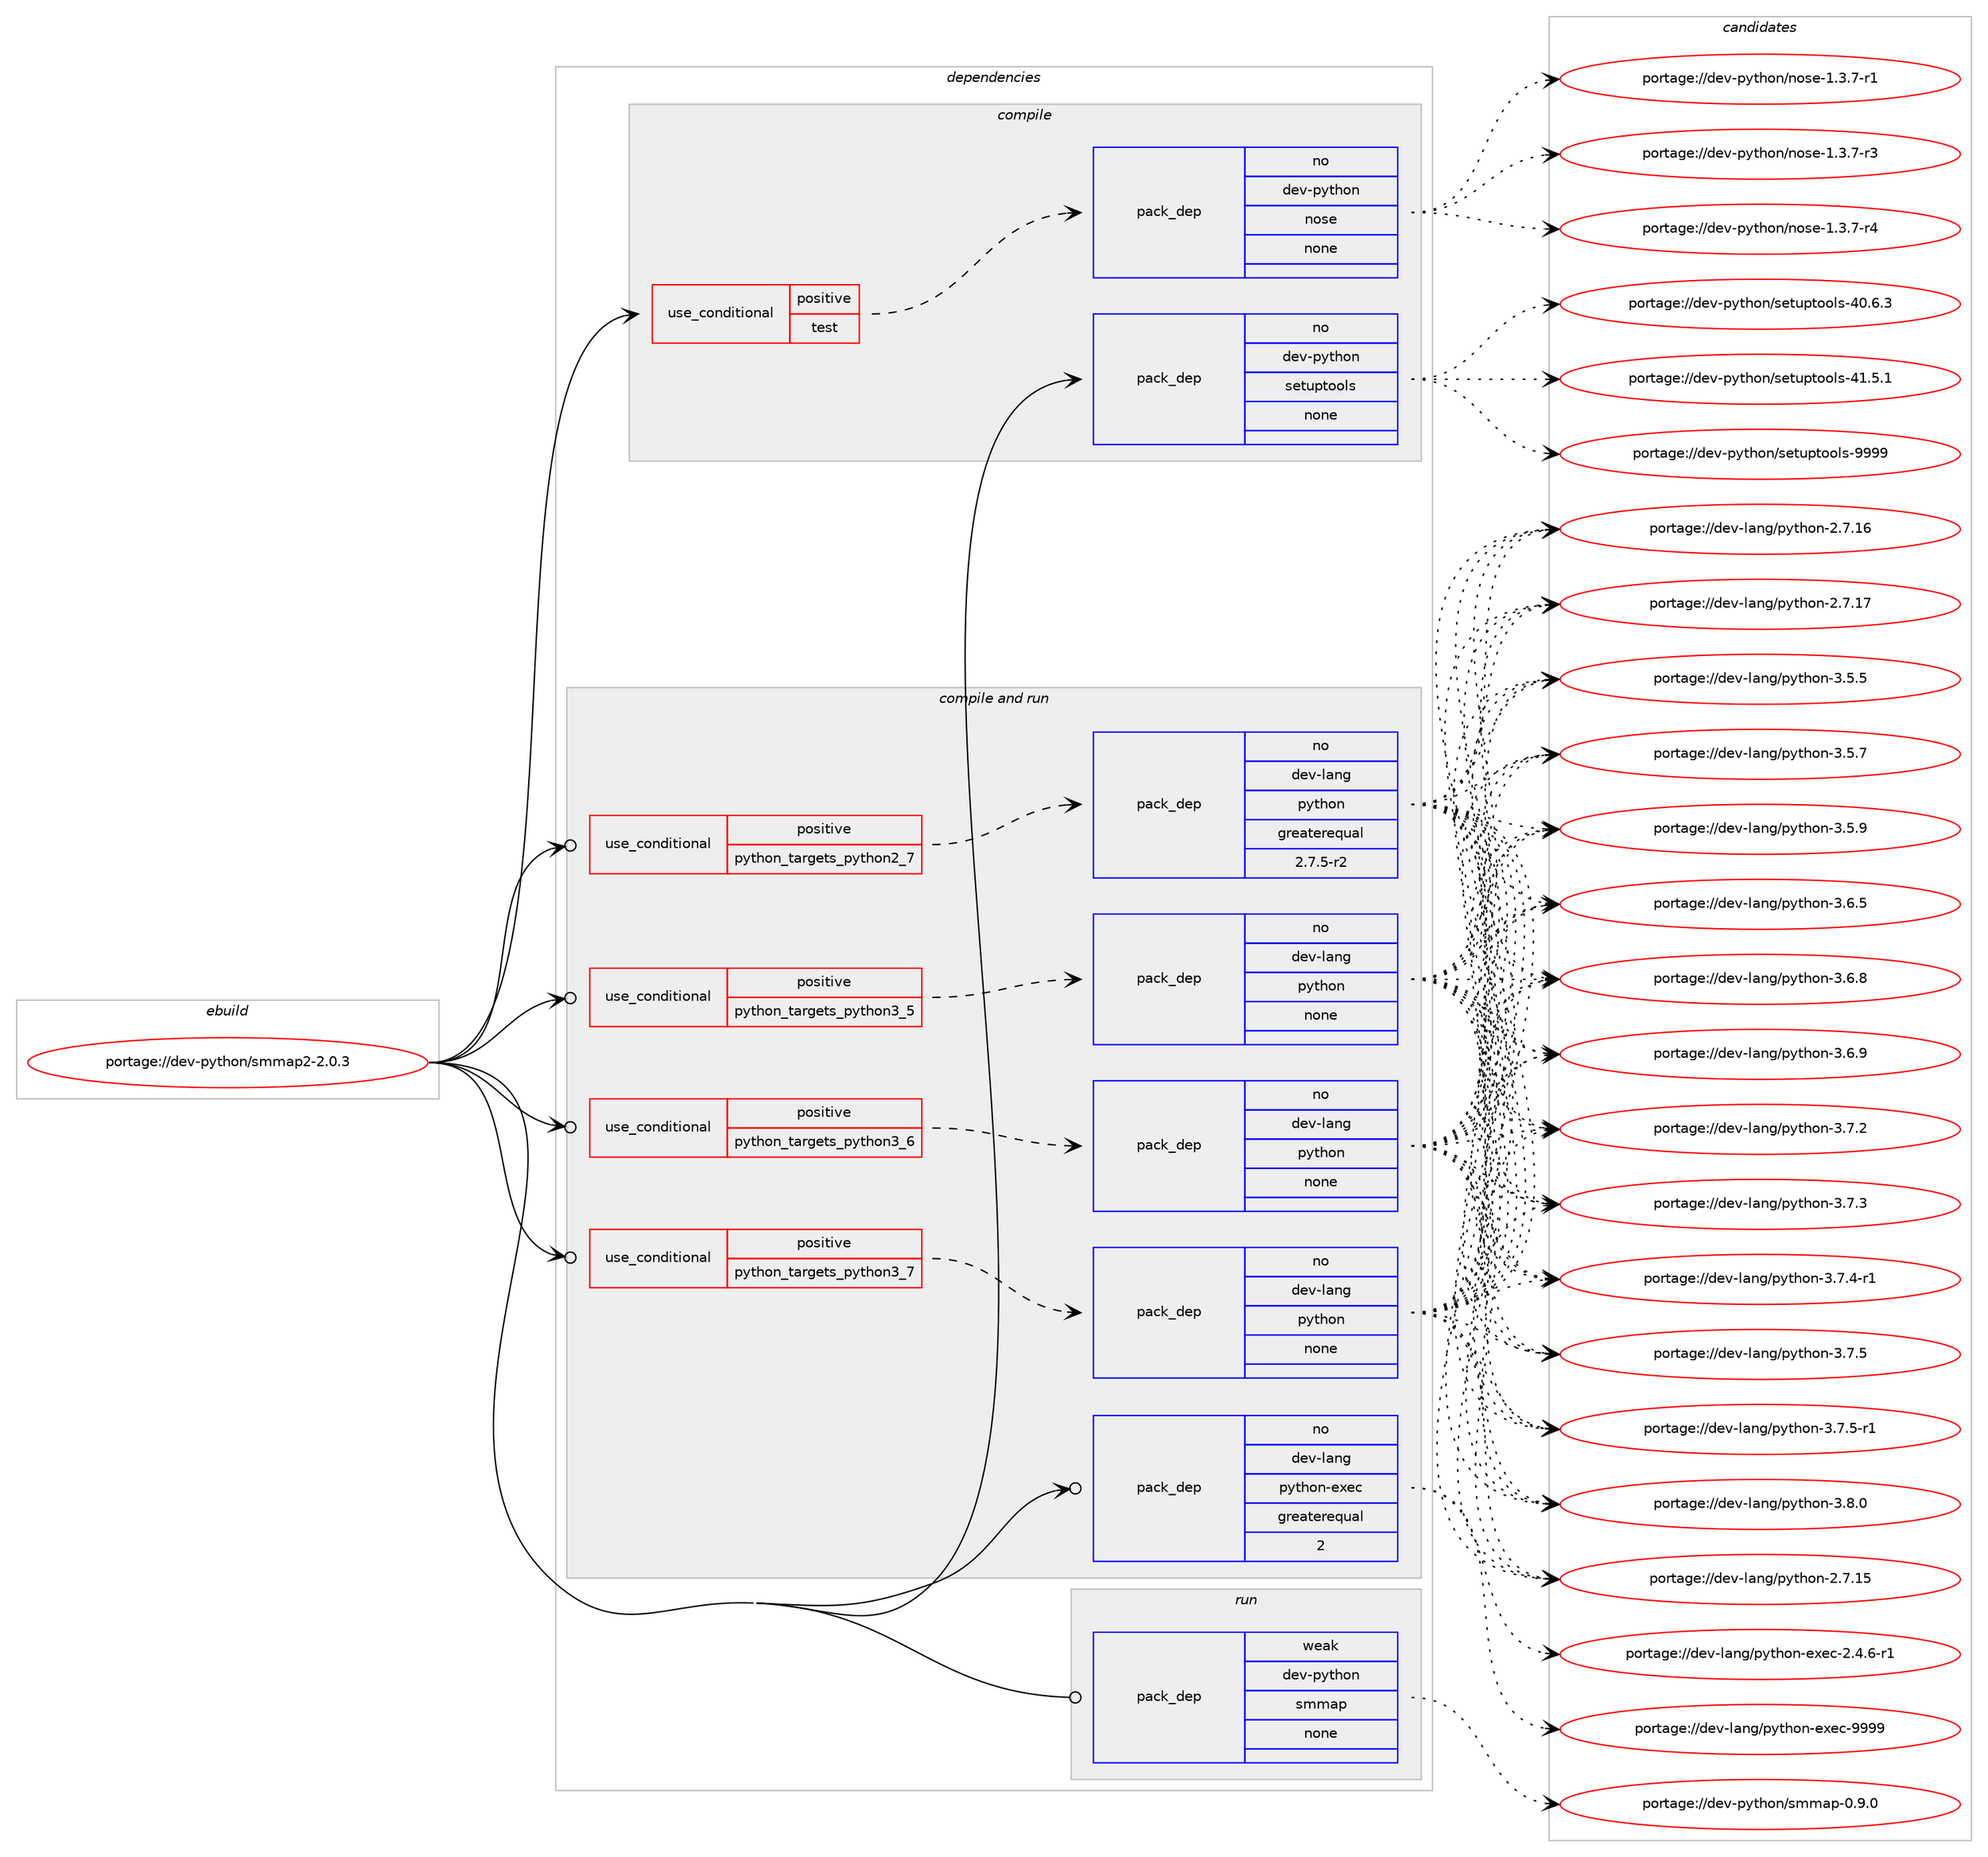 digraph prolog {

# *************
# Graph options
# *************

newrank=true;
concentrate=true;
compound=true;
graph [rankdir=LR,fontname=Helvetica,fontsize=10,ranksep=1.5];#, ranksep=2.5, nodesep=0.2];
edge  [arrowhead=vee];
node  [fontname=Helvetica,fontsize=10];

# **********
# The ebuild
# **********

subgraph cluster_leftcol {
color=gray;
rank=same;
label=<<i>ebuild</i>>;
id [label="portage://dev-python/smmap2-2.0.3", color=red, width=4, href="../dev-python/smmap2-2.0.3.svg"];
}

# ****************
# The dependencies
# ****************

subgraph cluster_midcol {
color=gray;
label=<<i>dependencies</i>>;
subgraph cluster_compile {
fillcolor="#eeeeee";
style=filled;
label=<<i>compile</i>>;
subgraph cond38763 {
dependency172552 [label=<<TABLE BORDER="0" CELLBORDER="1" CELLSPACING="0" CELLPADDING="4"><TR><TD ROWSPAN="3" CELLPADDING="10">use_conditional</TD></TR><TR><TD>positive</TD></TR><TR><TD>test</TD></TR></TABLE>>, shape=none, color=red];
subgraph pack130386 {
dependency172553 [label=<<TABLE BORDER="0" CELLBORDER="1" CELLSPACING="0" CELLPADDING="4" WIDTH="220"><TR><TD ROWSPAN="6" CELLPADDING="30">pack_dep</TD></TR><TR><TD WIDTH="110">no</TD></TR><TR><TD>dev-python</TD></TR><TR><TD>nose</TD></TR><TR><TD>none</TD></TR><TR><TD></TD></TR></TABLE>>, shape=none, color=blue];
}
dependency172552:e -> dependency172553:w [weight=20,style="dashed",arrowhead="vee"];
}
id:e -> dependency172552:w [weight=20,style="solid",arrowhead="vee"];
subgraph pack130387 {
dependency172554 [label=<<TABLE BORDER="0" CELLBORDER="1" CELLSPACING="0" CELLPADDING="4" WIDTH="220"><TR><TD ROWSPAN="6" CELLPADDING="30">pack_dep</TD></TR><TR><TD WIDTH="110">no</TD></TR><TR><TD>dev-python</TD></TR><TR><TD>setuptools</TD></TR><TR><TD>none</TD></TR><TR><TD></TD></TR></TABLE>>, shape=none, color=blue];
}
id:e -> dependency172554:w [weight=20,style="solid",arrowhead="vee"];
}
subgraph cluster_compileandrun {
fillcolor="#eeeeee";
style=filled;
label=<<i>compile and run</i>>;
subgraph cond38764 {
dependency172555 [label=<<TABLE BORDER="0" CELLBORDER="1" CELLSPACING="0" CELLPADDING="4"><TR><TD ROWSPAN="3" CELLPADDING="10">use_conditional</TD></TR><TR><TD>positive</TD></TR><TR><TD>python_targets_python2_7</TD></TR></TABLE>>, shape=none, color=red];
subgraph pack130388 {
dependency172556 [label=<<TABLE BORDER="0" CELLBORDER="1" CELLSPACING="0" CELLPADDING="4" WIDTH="220"><TR><TD ROWSPAN="6" CELLPADDING="30">pack_dep</TD></TR><TR><TD WIDTH="110">no</TD></TR><TR><TD>dev-lang</TD></TR><TR><TD>python</TD></TR><TR><TD>greaterequal</TD></TR><TR><TD>2.7.5-r2</TD></TR></TABLE>>, shape=none, color=blue];
}
dependency172555:e -> dependency172556:w [weight=20,style="dashed",arrowhead="vee"];
}
id:e -> dependency172555:w [weight=20,style="solid",arrowhead="odotvee"];
subgraph cond38765 {
dependency172557 [label=<<TABLE BORDER="0" CELLBORDER="1" CELLSPACING="0" CELLPADDING="4"><TR><TD ROWSPAN="3" CELLPADDING="10">use_conditional</TD></TR><TR><TD>positive</TD></TR><TR><TD>python_targets_python3_5</TD></TR></TABLE>>, shape=none, color=red];
subgraph pack130389 {
dependency172558 [label=<<TABLE BORDER="0" CELLBORDER="1" CELLSPACING="0" CELLPADDING="4" WIDTH="220"><TR><TD ROWSPAN="6" CELLPADDING="30">pack_dep</TD></TR><TR><TD WIDTH="110">no</TD></TR><TR><TD>dev-lang</TD></TR><TR><TD>python</TD></TR><TR><TD>none</TD></TR><TR><TD></TD></TR></TABLE>>, shape=none, color=blue];
}
dependency172557:e -> dependency172558:w [weight=20,style="dashed",arrowhead="vee"];
}
id:e -> dependency172557:w [weight=20,style="solid",arrowhead="odotvee"];
subgraph cond38766 {
dependency172559 [label=<<TABLE BORDER="0" CELLBORDER="1" CELLSPACING="0" CELLPADDING="4"><TR><TD ROWSPAN="3" CELLPADDING="10">use_conditional</TD></TR><TR><TD>positive</TD></TR><TR><TD>python_targets_python3_6</TD></TR></TABLE>>, shape=none, color=red];
subgraph pack130390 {
dependency172560 [label=<<TABLE BORDER="0" CELLBORDER="1" CELLSPACING="0" CELLPADDING="4" WIDTH="220"><TR><TD ROWSPAN="6" CELLPADDING="30">pack_dep</TD></TR><TR><TD WIDTH="110">no</TD></TR><TR><TD>dev-lang</TD></TR><TR><TD>python</TD></TR><TR><TD>none</TD></TR><TR><TD></TD></TR></TABLE>>, shape=none, color=blue];
}
dependency172559:e -> dependency172560:w [weight=20,style="dashed",arrowhead="vee"];
}
id:e -> dependency172559:w [weight=20,style="solid",arrowhead="odotvee"];
subgraph cond38767 {
dependency172561 [label=<<TABLE BORDER="0" CELLBORDER="1" CELLSPACING="0" CELLPADDING="4"><TR><TD ROWSPAN="3" CELLPADDING="10">use_conditional</TD></TR><TR><TD>positive</TD></TR><TR><TD>python_targets_python3_7</TD></TR></TABLE>>, shape=none, color=red];
subgraph pack130391 {
dependency172562 [label=<<TABLE BORDER="0" CELLBORDER="1" CELLSPACING="0" CELLPADDING="4" WIDTH="220"><TR><TD ROWSPAN="6" CELLPADDING="30">pack_dep</TD></TR><TR><TD WIDTH="110">no</TD></TR><TR><TD>dev-lang</TD></TR><TR><TD>python</TD></TR><TR><TD>none</TD></TR><TR><TD></TD></TR></TABLE>>, shape=none, color=blue];
}
dependency172561:e -> dependency172562:w [weight=20,style="dashed",arrowhead="vee"];
}
id:e -> dependency172561:w [weight=20,style="solid",arrowhead="odotvee"];
subgraph pack130392 {
dependency172563 [label=<<TABLE BORDER="0" CELLBORDER="1" CELLSPACING="0" CELLPADDING="4" WIDTH="220"><TR><TD ROWSPAN="6" CELLPADDING="30">pack_dep</TD></TR><TR><TD WIDTH="110">no</TD></TR><TR><TD>dev-lang</TD></TR><TR><TD>python-exec</TD></TR><TR><TD>greaterequal</TD></TR><TR><TD>2</TD></TR></TABLE>>, shape=none, color=blue];
}
id:e -> dependency172563:w [weight=20,style="solid",arrowhead="odotvee"];
}
subgraph cluster_run {
fillcolor="#eeeeee";
style=filled;
label=<<i>run</i>>;
subgraph pack130393 {
dependency172564 [label=<<TABLE BORDER="0" CELLBORDER="1" CELLSPACING="0" CELLPADDING="4" WIDTH="220"><TR><TD ROWSPAN="6" CELLPADDING="30">pack_dep</TD></TR><TR><TD WIDTH="110">weak</TD></TR><TR><TD>dev-python</TD></TR><TR><TD>smmap</TD></TR><TR><TD>none</TD></TR><TR><TD></TD></TR></TABLE>>, shape=none, color=blue];
}
id:e -> dependency172564:w [weight=20,style="solid",arrowhead="odot"];
}
}

# **************
# The candidates
# **************

subgraph cluster_choices {
rank=same;
color=gray;
label=<<i>candidates</i>>;

subgraph choice130386 {
color=black;
nodesep=1;
choiceportage10010111845112121116104111110471101111151014549465146554511449 [label="portage://dev-python/nose-1.3.7-r1", color=red, width=4,href="../dev-python/nose-1.3.7-r1.svg"];
choiceportage10010111845112121116104111110471101111151014549465146554511451 [label="portage://dev-python/nose-1.3.7-r3", color=red, width=4,href="../dev-python/nose-1.3.7-r3.svg"];
choiceportage10010111845112121116104111110471101111151014549465146554511452 [label="portage://dev-python/nose-1.3.7-r4", color=red, width=4,href="../dev-python/nose-1.3.7-r4.svg"];
dependency172553:e -> choiceportage10010111845112121116104111110471101111151014549465146554511449:w [style=dotted,weight="100"];
dependency172553:e -> choiceportage10010111845112121116104111110471101111151014549465146554511451:w [style=dotted,weight="100"];
dependency172553:e -> choiceportage10010111845112121116104111110471101111151014549465146554511452:w [style=dotted,weight="100"];
}
subgraph choice130387 {
color=black;
nodesep=1;
choiceportage100101118451121211161041111104711510111611711211611111110811545524846544651 [label="portage://dev-python/setuptools-40.6.3", color=red, width=4,href="../dev-python/setuptools-40.6.3.svg"];
choiceportage100101118451121211161041111104711510111611711211611111110811545524946534649 [label="portage://dev-python/setuptools-41.5.1", color=red, width=4,href="../dev-python/setuptools-41.5.1.svg"];
choiceportage10010111845112121116104111110471151011161171121161111111081154557575757 [label="portage://dev-python/setuptools-9999", color=red, width=4,href="../dev-python/setuptools-9999.svg"];
dependency172554:e -> choiceportage100101118451121211161041111104711510111611711211611111110811545524846544651:w [style=dotted,weight="100"];
dependency172554:e -> choiceportage100101118451121211161041111104711510111611711211611111110811545524946534649:w [style=dotted,weight="100"];
dependency172554:e -> choiceportage10010111845112121116104111110471151011161171121161111111081154557575757:w [style=dotted,weight="100"];
}
subgraph choice130388 {
color=black;
nodesep=1;
choiceportage10010111845108971101034711212111610411111045504655464953 [label="portage://dev-lang/python-2.7.15", color=red, width=4,href="../dev-lang/python-2.7.15.svg"];
choiceportage10010111845108971101034711212111610411111045504655464954 [label="portage://dev-lang/python-2.7.16", color=red, width=4,href="../dev-lang/python-2.7.16.svg"];
choiceportage10010111845108971101034711212111610411111045504655464955 [label="portage://dev-lang/python-2.7.17", color=red, width=4,href="../dev-lang/python-2.7.17.svg"];
choiceportage100101118451089711010347112121116104111110455146534653 [label="portage://dev-lang/python-3.5.5", color=red, width=4,href="../dev-lang/python-3.5.5.svg"];
choiceportage100101118451089711010347112121116104111110455146534655 [label="portage://dev-lang/python-3.5.7", color=red, width=4,href="../dev-lang/python-3.5.7.svg"];
choiceportage100101118451089711010347112121116104111110455146534657 [label="portage://dev-lang/python-3.5.9", color=red, width=4,href="../dev-lang/python-3.5.9.svg"];
choiceportage100101118451089711010347112121116104111110455146544653 [label="portage://dev-lang/python-3.6.5", color=red, width=4,href="../dev-lang/python-3.6.5.svg"];
choiceportage100101118451089711010347112121116104111110455146544656 [label="portage://dev-lang/python-3.6.8", color=red, width=4,href="../dev-lang/python-3.6.8.svg"];
choiceportage100101118451089711010347112121116104111110455146544657 [label="portage://dev-lang/python-3.6.9", color=red, width=4,href="../dev-lang/python-3.6.9.svg"];
choiceportage100101118451089711010347112121116104111110455146554650 [label="portage://dev-lang/python-3.7.2", color=red, width=4,href="../dev-lang/python-3.7.2.svg"];
choiceportage100101118451089711010347112121116104111110455146554651 [label="portage://dev-lang/python-3.7.3", color=red, width=4,href="../dev-lang/python-3.7.3.svg"];
choiceportage1001011184510897110103471121211161041111104551465546524511449 [label="portage://dev-lang/python-3.7.4-r1", color=red, width=4,href="../dev-lang/python-3.7.4-r1.svg"];
choiceportage100101118451089711010347112121116104111110455146554653 [label="portage://dev-lang/python-3.7.5", color=red, width=4,href="../dev-lang/python-3.7.5.svg"];
choiceportage1001011184510897110103471121211161041111104551465546534511449 [label="portage://dev-lang/python-3.7.5-r1", color=red, width=4,href="../dev-lang/python-3.7.5-r1.svg"];
choiceportage100101118451089711010347112121116104111110455146564648 [label="portage://dev-lang/python-3.8.0", color=red, width=4,href="../dev-lang/python-3.8.0.svg"];
dependency172556:e -> choiceportage10010111845108971101034711212111610411111045504655464953:w [style=dotted,weight="100"];
dependency172556:e -> choiceportage10010111845108971101034711212111610411111045504655464954:w [style=dotted,weight="100"];
dependency172556:e -> choiceportage10010111845108971101034711212111610411111045504655464955:w [style=dotted,weight="100"];
dependency172556:e -> choiceportage100101118451089711010347112121116104111110455146534653:w [style=dotted,weight="100"];
dependency172556:e -> choiceportage100101118451089711010347112121116104111110455146534655:w [style=dotted,weight="100"];
dependency172556:e -> choiceportage100101118451089711010347112121116104111110455146534657:w [style=dotted,weight="100"];
dependency172556:e -> choiceportage100101118451089711010347112121116104111110455146544653:w [style=dotted,weight="100"];
dependency172556:e -> choiceportage100101118451089711010347112121116104111110455146544656:w [style=dotted,weight="100"];
dependency172556:e -> choiceportage100101118451089711010347112121116104111110455146544657:w [style=dotted,weight="100"];
dependency172556:e -> choiceportage100101118451089711010347112121116104111110455146554650:w [style=dotted,weight="100"];
dependency172556:e -> choiceportage100101118451089711010347112121116104111110455146554651:w [style=dotted,weight="100"];
dependency172556:e -> choiceportage1001011184510897110103471121211161041111104551465546524511449:w [style=dotted,weight="100"];
dependency172556:e -> choiceportage100101118451089711010347112121116104111110455146554653:w [style=dotted,weight="100"];
dependency172556:e -> choiceportage1001011184510897110103471121211161041111104551465546534511449:w [style=dotted,weight="100"];
dependency172556:e -> choiceportage100101118451089711010347112121116104111110455146564648:w [style=dotted,weight="100"];
}
subgraph choice130389 {
color=black;
nodesep=1;
choiceportage10010111845108971101034711212111610411111045504655464953 [label="portage://dev-lang/python-2.7.15", color=red, width=4,href="../dev-lang/python-2.7.15.svg"];
choiceportage10010111845108971101034711212111610411111045504655464954 [label="portage://dev-lang/python-2.7.16", color=red, width=4,href="../dev-lang/python-2.7.16.svg"];
choiceportage10010111845108971101034711212111610411111045504655464955 [label="portage://dev-lang/python-2.7.17", color=red, width=4,href="../dev-lang/python-2.7.17.svg"];
choiceportage100101118451089711010347112121116104111110455146534653 [label="portage://dev-lang/python-3.5.5", color=red, width=4,href="../dev-lang/python-3.5.5.svg"];
choiceportage100101118451089711010347112121116104111110455146534655 [label="portage://dev-lang/python-3.5.7", color=red, width=4,href="../dev-lang/python-3.5.7.svg"];
choiceportage100101118451089711010347112121116104111110455146534657 [label="portage://dev-lang/python-3.5.9", color=red, width=4,href="../dev-lang/python-3.5.9.svg"];
choiceportage100101118451089711010347112121116104111110455146544653 [label="portage://dev-lang/python-3.6.5", color=red, width=4,href="../dev-lang/python-3.6.5.svg"];
choiceportage100101118451089711010347112121116104111110455146544656 [label="portage://dev-lang/python-3.6.8", color=red, width=4,href="../dev-lang/python-3.6.8.svg"];
choiceportage100101118451089711010347112121116104111110455146544657 [label="portage://dev-lang/python-3.6.9", color=red, width=4,href="../dev-lang/python-3.6.9.svg"];
choiceportage100101118451089711010347112121116104111110455146554650 [label="portage://dev-lang/python-3.7.2", color=red, width=4,href="../dev-lang/python-3.7.2.svg"];
choiceportage100101118451089711010347112121116104111110455146554651 [label="portage://dev-lang/python-3.7.3", color=red, width=4,href="../dev-lang/python-3.7.3.svg"];
choiceportage1001011184510897110103471121211161041111104551465546524511449 [label="portage://dev-lang/python-3.7.4-r1", color=red, width=4,href="../dev-lang/python-3.7.4-r1.svg"];
choiceportage100101118451089711010347112121116104111110455146554653 [label="portage://dev-lang/python-3.7.5", color=red, width=4,href="../dev-lang/python-3.7.5.svg"];
choiceportage1001011184510897110103471121211161041111104551465546534511449 [label="portage://dev-lang/python-3.7.5-r1", color=red, width=4,href="../dev-lang/python-3.7.5-r1.svg"];
choiceportage100101118451089711010347112121116104111110455146564648 [label="portage://dev-lang/python-3.8.0", color=red, width=4,href="../dev-lang/python-3.8.0.svg"];
dependency172558:e -> choiceportage10010111845108971101034711212111610411111045504655464953:w [style=dotted,weight="100"];
dependency172558:e -> choiceportage10010111845108971101034711212111610411111045504655464954:w [style=dotted,weight="100"];
dependency172558:e -> choiceportage10010111845108971101034711212111610411111045504655464955:w [style=dotted,weight="100"];
dependency172558:e -> choiceportage100101118451089711010347112121116104111110455146534653:w [style=dotted,weight="100"];
dependency172558:e -> choiceportage100101118451089711010347112121116104111110455146534655:w [style=dotted,weight="100"];
dependency172558:e -> choiceportage100101118451089711010347112121116104111110455146534657:w [style=dotted,weight="100"];
dependency172558:e -> choiceportage100101118451089711010347112121116104111110455146544653:w [style=dotted,weight="100"];
dependency172558:e -> choiceportage100101118451089711010347112121116104111110455146544656:w [style=dotted,weight="100"];
dependency172558:e -> choiceportage100101118451089711010347112121116104111110455146544657:w [style=dotted,weight="100"];
dependency172558:e -> choiceportage100101118451089711010347112121116104111110455146554650:w [style=dotted,weight="100"];
dependency172558:e -> choiceportage100101118451089711010347112121116104111110455146554651:w [style=dotted,weight="100"];
dependency172558:e -> choiceportage1001011184510897110103471121211161041111104551465546524511449:w [style=dotted,weight="100"];
dependency172558:e -> choiceportage100101118451089711010347112121116104111110455146554653:w [style=dotted,weight="100"];
dependency172558:e -> choiceportage1001011184510897110103471121211161041111104551465546534511449:w [style=dotted,weight="100"];
dependency172558:e -> choiceportage100101118451089711010347112121116104111110455146564648:w [style=dotted,weight="100"];
}
subgraph choice130390 {
color=black;
nodesep=1;
choiceportage10010111845108971101034711212111610411111045504655464953 [label="portage://dev-lang/python-2.7.15", color=red, width=4,href="../dev-lang/python-2.7.15.svg"];
choiceportage10010111845108971101034711212111610411111045504655464954 [label="portage://dev-lang/python-2.7.16", color=red, width=4,href="../dev-lang/python-2.7.16.svg"];
choiceportage10010111845108971101034711212111610411111045504655464955 [label="portage://dev-lang/python-2.7.17", color=red, width=4,href="../dev-lang/python-2.7.17.svg"];
choiceportage100101118451089711010347112121116104111110455146534653 [label="portage://dev-lang/python-3.5.5", color=red, width=4,href="../dev-lang/python-3.5.5.svg"];
choiceportage100101118451089711010347112121116104111110455146534655 [label="portage://dev-lang/python-3.5.7", color=red, width=4,href="../dev-lang/python-3.5.7.svg"];
choiceportage100101118451089711010347112121116104111110455146534657 [label="portage://dev-lang/python-3.5.9", color=red, width=4,href="../dev-lang/python-3.5.9.svg"];
choiceportage100101118451089711010347112121116104111110455146544653 [label="portage://dev-lang/python-3.6.5", color=red, width=4,href="../dev-lang/python-3.6.5.svg"];
choiceportage100101118451089711010347112121116104111110455146544656 [label="portage://dev-lang/python-3.6.8", color=red, width=4,href="../dev-lang/python-3.6.8.svg"];
choiceportage100101118451089711010347112121116104111110455146544657 [label="portage://dev-lang/python-3.6.9", color=red, width=4,href="../dev-lang/python-3.6.9.svg"];
choiceportage100101118451089711010347112121116104111110455146554650 [label="portage://dev-lang/python-3.7.2", color=red, width=4,href="../dev-lang/python-3.7.2.svg"];
choiceportage100101118451089711010347112121116104111110455146554651 [label="portage://dev-lang/python-3.7.3", color=red, width=4,href="../dev-lang/python-3.7.3.svg"];
choiceportage1001011184510897110103471121211161041111104551465546524511449 [label="portage://dev-lang/python-3.7.4-r1", color=red, width=4,href="../dev-lang/python-3.7.4-r1.svg"];
choiceportage100101118451089711010347112121116104111110455146554653 [label="portage://dev-lang/python-3.7.5", color=red, width=4,href="../dev-lang/python-3.7.5.svg"];
choiceportage1001011184510897110103471121211161041111104551465546534511449 [label="portage://dev-lang/python-3.7.5-r1", color=red, width=4,href="../dev-lang/python-3.7.5-r1.svg"];
choiceportage100101118451089711010347112121116104111110455146564648 [label="portage://dev-lang/python-3.8.0", color=red, width=4,href="../dev-lang/python-3.8.0.svg"];
dependency172560:e -> choiceportage10010111845108971101034711212111610411111045504655464953:w [style=dotted,weight="100"];
dependency172560:e -> choiceportage10010111845108971101034711212111610411111045504655464954:w [style=dotted,weight="100"];
dependency172560:e -> choiceportage10010111845108971101034711212111610411111045504655464955:w [style=dotted,weight="100"];
dependency172560:e -> choiceportage100101118451089711010347112121116104111110455146534653:w [style=dotted,weight="100"];
dependency172560:e -> choiceportage100101118451089711010347112121116104111110455146534655:w [style=dotted,weight="100"];
dependency172560:e -> choiceportage100101118451089711010347112121116104111110455146534657:w [style=dotted,weight="100"];
dependency172560:e -> choiceportage100101118451089711010347112121116104111110455146544653:w [style=dotted,weight="100"];
dependency172560:e -> choiceportage100101118451089711010347112121116104111110455146544656:w [style=dotted,weight="100"];
dependency172560:e -> choiceportage100101118451089711010347112121116104111110455146544657:w [style=dotted,weight="100"];
dependency172560:e -> choiceportage100101118451089711010347112121116104111110455146554650:w [style=dotted,weight="100"];
dependency172560:e -> choiceportage100101118451089711010347112121116104111110455146554651:w [style=dotted,weight="100"];
dependency172560:e -> choiceportage1001011184510897110103471121211161041111104551465546524511449:w [style=dotted,weight="100"];
dependency172560:e -> choiceportage100101118451089711010347112121116104111110455146554653:w [style=dotted,weight="100"];
dependency172560:e -> choiceportage1001011184510897110103471121211161041111104551465546534511449:w [style=dotted,weight="100"];
dependency172560:e -> choiceportage100101118451089711010347112121116104111110455146564648:w [style=dotted,weight="100"];
}
subgraph choice130391 {
color=black;
nodesep=1;
choiceportage10010111845108971101034711212111610411111045504655464953 [label="portage://dev-lang/python-2.7.15", color=red, width=4,href="../dev-lang/python-2.7.15.svg"];
choiceportage10010111845108971101034711212111610411111045504655464954 [label="portage://dev-lang/python-2.7.16", color=red, width=4,href="../dev-lang/python-2.7.16.svg"];
choiceportage10010111845108971101034711212111610411111045504655464955 [label="portage://dev-lang/python-2.7.17", color=red, width=4,href="../dev-lang/python-2.7.17.svg"];
choiceportage100101118451089711010347112121116104111110455146534653 [label="portage://dev-lang/python-3.5.5", color=red, width=4,href="../dev-lang/python-3.5.5.svg"];
choiceportage100101118451089711010347112121116104111110455146534655 [label="portage://dev-lang/python-3.5.7", color=red, width=4,href="../dev-lang/python-3.5.7.svg"];
choiceportage100101118451089711010347112121116104111110455146534657 [label="portage://dev-lang/python-3.5.9", color=red, width=4,href="../dev-lang/python-3.5.9.svg"];
choiceportage100101118451089711010347112121116104111110455146544653 [label="portage://dev-lang/python-3.6.5", color=red, width=4,href="../dev-lang/python-3.6.5.svg"];
choiceportage100101118451089711010347112121116104111110455146544656 [label="portage://dev-lang/python-3.6.8", color=red, width=4,href="../dev-lang/python-3.6.8.svg"];
choiceportage100101118451089711010347112121116104111110455146544657 [label="portage://dev-lang/python-3.6.9", color=red, width=4,href="../dev-lang/python-3.6.9.svg"];
choiceportage100101118451089711010347112121116104111110455146554650 [label="portage://dev-lang/python-3.7.2", color=red, width=4,href="../dev-lang/python-3.7.2.svg"];
choiceportage100101118451089711010347112121116104111110455146554651 [label="portage://dev-lang/python-3.7.3", color=red, width=4,href="../dev-lang/python-3.7.3.svg"];
choiceportage1001011184510897110103471121211161041111104551465546524511449 [label="portage://dev-lang/python-3.7.4-r1", color=red, width=4,href="../dev-lang/python-3.7.4-r1.svg"];
choiceportage100101118451089711010347112121116104111110455146554653 [label="portage://dev-lang/python-3.7.5", color=red, width=4,href="../dev-lang/python-3.7.5.svg"];
choiceportage1001011184510897110103471121211161041111104551465546534511449 [label="portage://dev-lang/python-3.7.5-r1", color=red, width=4,href="../dev-lang/python-3.7.5-r1.svg"];
choiceportage100101118451089711010347112121116104111110455146564648 [label="portage://dev-lang/python-3.8.0", color=red, width=4,href="../dev-lang/python-3.8.0.svg"];
dependency172562:e -> choiceportage10010111845108971101034711212111610411111045504655464953:w [style=dotted,weight="100"];
dependency172562:e -> choiceportage10010111845108971101034711212111610411111045504655464954:w [style=dotted,weight="100"];
dependency172562:e -> choiceportage10010111845108971101034711212111610411111045504655464955:w [style=dotted,weight="100"];
dependency172562:e -> choiceportage100101118451089711010347112121116104111110455146534653:w [style=dotted,weight="100"];
dependency172562:e -> choiceportage100101118451089711010347112121116104111110455146534655:w [style=dotted,weight="100"];
dependency172562:e -> choiceportage100101118451089711010347112121116104111110455146534657:w [style=dotted,weight="100"];
dependency172562:e -> choiceportage100101118451089711010347112121116104111110455146544653:w [style=dotted,weight="100"];
dependency172562:e -> choiceportage100101118451089711010347112121116104111110455146544656:w [style=dotted,weight="100"];
dependency172562:e -> choiceportage100101118451089711010347112121116104111110455146544657:w [style=dotted,weight="100"];
dependency172562:e -> choiceportage100101118451089711010347112121116104111110455146554650:w [style=dotted,weight="100"];
dependency172562:e -> choiceportage100101118451089711010347112121116104111110455146554651:w [style=dotted,weight="100"];
dependency172562:e -> choiceportage1001011184510897110103471121211161041111104551465546524511449:w [style=dotted,weight="100"];
dependency172562:e -> choiceportage100101118451089711010347112121116104111110455146554653:w [style=dotted,weight="100"];
dependency172562:e -> choiceportage1001011184510897110103471121211161041111104551465546534511449:w [style=dotted,weight="100"];
dependency172562:e -> choiceportage100101118451089711010347112121116104111110455146564648:w [style=dotted,weight="100"];
}
subgraph choice130392 {
color=black;
nodesep=1;
choiceportage10010111845108971101034711212111610411111045101120101994550465246544511449 [label="portage://dev-lang/python-exec-2.4.6-r1", color=red, width=4,href="../dev-lang/python-exec-2.4.6-r1.svg"];
choiceportage10010111845108971101034711212111610411111045101120101994557575757 [label="portage://dev-lang/python-exec-9999", color=red, width=4,href="../dev-lang/python-exec-9999.svg"];
dependency172563:e -> choiceportage10010111845108971101034711212111610411111045101120101994550465246544511449:w [style=dotted,weight="100"];
dependency172563:e -> choiceportage10010111845108971101034711212111610411111045101120101994557575757:w [style=dotted,weight="100"];
}
subgraph choice130393 {
color=black;
nodesep=1;
choiceportage100101118451121211161041111104711510910997112454846574648 [label="portage://dev-python/smmap-0.9.0", color=red, width=4,href="../dev-python/smmap-0.9.0.svg"];
dependency172564:e -> choiceportage100101118451121211161041111104711510910997112454846574648:w [style=dotted,weight="100"];
}
}

}
